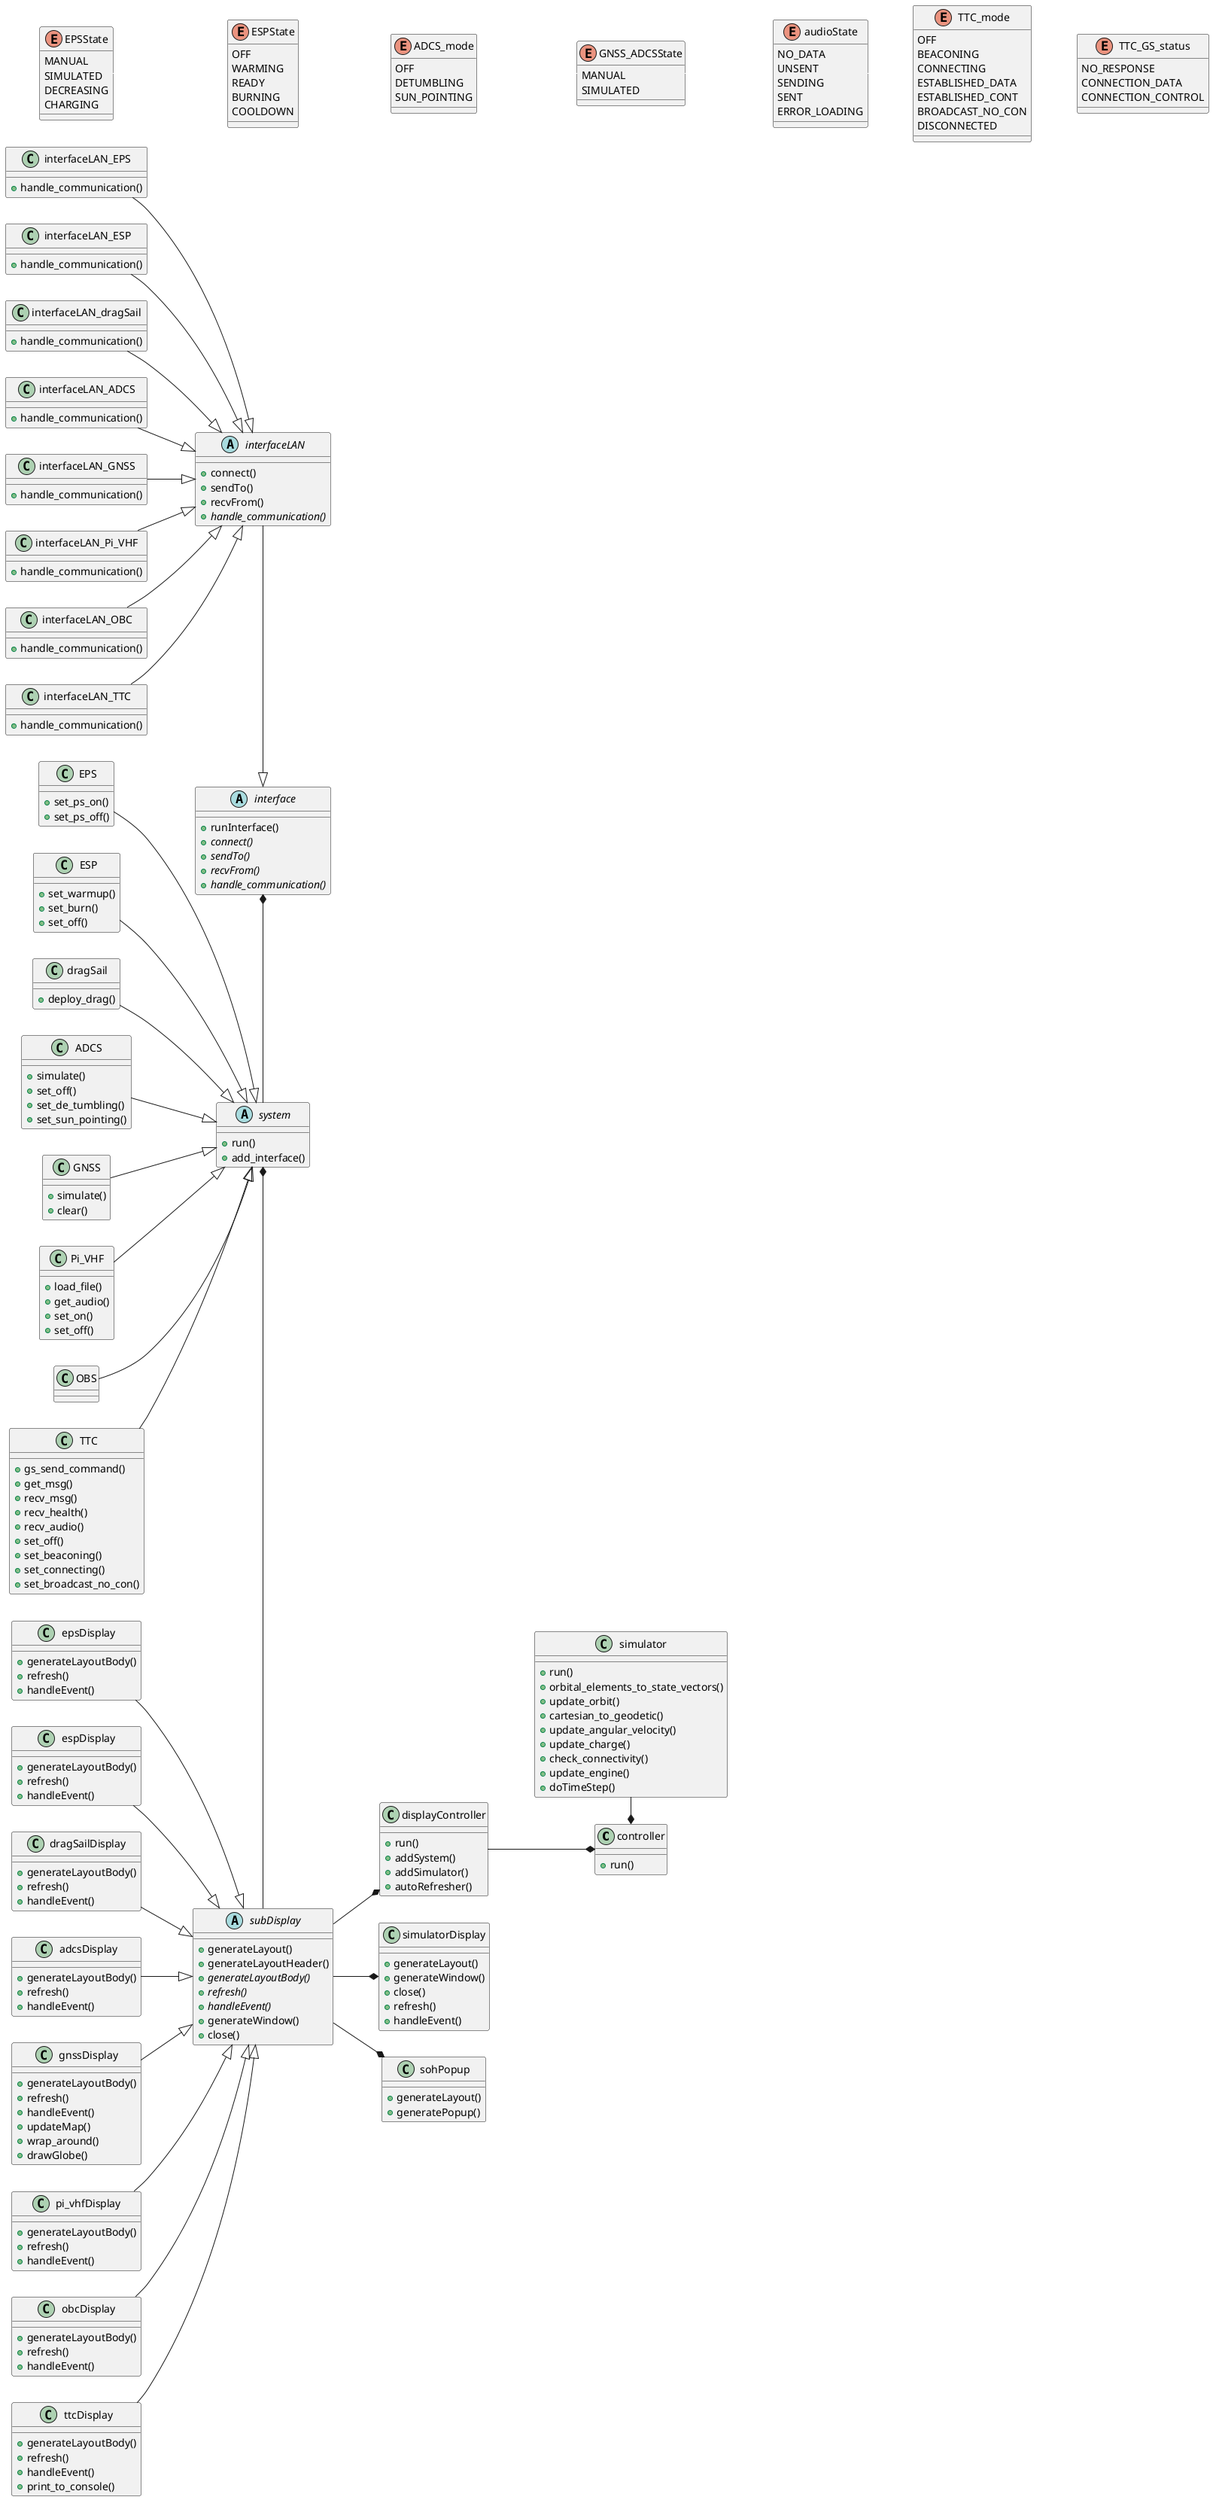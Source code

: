 @startuml
'https://plantuml.com/class-diagram

left to right direction

class controller {
+run()
}

class simulator {
+run()
+orbital_elements_to_state_vectors()
+update_orbit()
+cartesian_to_geodetic()
+update_angular_velocity()
+update_charge()
+check_connectivity()
+update_engine()
+doTimeStep()
}

abstract class system{
+run()
+add_interface()
}

class EPS {
+set_ps_on()
+set_ps_off()
}

enum EPSState{
MANUAL
SIMULATED
DECREASING
CHARGING
}

class ESP{
+set_warmup()
+set_burn()
+set_off()
}

enum ESPState {
OFF
WARMING
READY
BURNING
COOLDOWN
}

class dragSail{
+deploy_drag()
}

class ADCS {
+simulate()
+set_off()
+set_de_tumbling()
+set_sun_pointing()
}

enum ADCS_mode{
OFF
DETUMBLING
SUN_POINTING
}

class GNSS {
+simulate()
+clear()
}

enum GNSS_ADCSState {
MANUAL
SIMULATED
}

class Pi_VHF {
+load_file()
+get_audio()
+set_on()
+set_off()
}

enum audioState {
NO_DATA
UNSENT
SENDING
SENT
ERROR_LOADING
}

class OBS{}

class TTC{
+gs_send_command()
+get_msg()
+recv_msg()
+recv_health()
+recv_audio()
+set_off()
+set_beaconing()
+set_connecting()
+set_broadcast_no_con()
}

enum TTC_mode {
OFF
BEACONING
CONNECTING
ESTABLISHED_DATA
ESTABLISHED_CONT
BROADCAST_NO_CON
DISCONNECTED
}

enum TTC_GS_status {
NO_RESPONSE
CONNECTION_DATA
CONNECTION_CONTROL
}

class displayController {
+run()
+addSystem()
+addSimulator()
+autoRefresher()
}

class simulatorDisplay {
+generateLayout()
+generateWindow()
+close()
+refresh()
+handleEvent()
}

abstract class subDisplay {
+generateLayout()
+generateLayoutHeader()
+generateLayoutBody() {abstract}
+refresh() {abstract}
+handleEvent() {abstract}
+generateWindow()
+close()
}

class epsDisplay {
+generateLayoutBody()
+refresh()
+handleEvent()
}

class espDisplay {
+generateLayoutBody()
+refresh()
+handleEvent()
}

class dragSailDisplay {
+generateLayoutBody()
+refresh()
+handleEvent()
}

class adcsDisplay {
+generateLayoutBody()
+refresh()
+handleEvent()
}

class gnssDisplay {
+generateLayoutBody()
+refresh()
+handleEvent()
+updateMap()
+wrap_around()
+drawGlobe()
}

class pi_vhfDisplay {
+generateLayoutBody()
+refresh()
+handleEvent()
}

class obcDisplay {
+generateLayoutBody()
+refresh()
+handleEvent()
}

class ttcDisplay {
+generateLayoutBody()
+refresh()
+handleEvent()
+print_to_console()
}

class sohPopup {
+generateLayout()
+generatePopup()
}

abstract class interface {
+runInterface()
+connect() {abstract}
+sendTo() {abstract}
+recvFrom() {abstract}
+handle_communication() {abstract}
}

abstract class interfaceLAN {
+connect()
+sendTo()
+recvFrom()
+handle_communication() {abstract}
}

class interfaceLAN_EPS {
+handle_communication()
}

class interfaceLAN_ESP {
+handle_communication()
}

class interfaceLAN_dragSail {
+handle_communication()
}

class interfaceLAN_ADCS {
+handle_communication()
}

class interfaceLAN_GNSS {
+handle_communication()
}

class interfaceLAN_Pi_VHF {
+handle_communication()
}

class interfaceLAN_OBC {
+handle_communication()
}

class interfaceLAN_TTC {
+handle_communication()
}


interfaceLAN -right-|> interface
interfaceLAN_EPS --|> interfaceLAN
interfaceLAN_ESP --|> interfaceLAN
interfaceLAN_dragSail --|> interfaceLAN
interfaceLAN_ADCS --|> interfaceLAN
interfaceLAN_GNSS --|> interfaceLAN
interfaceLAN_Pi_VHF --|> interfaceLAN
interfaceLAN_OBC --|> interfaceLAN
interfaceLAN_TTC --|> interfaceLAN

epsDisplay --|> subDisplay
espDisplay --|> subDisplay
dragSailDisplay --|> subDisplay
adcsDisplay --|> subDisplay
gnssDisplay --|> subDisplay
pi_vhfDisplay --|> subDisplay
obcDisplay --|> subDisplay
ttcDisplay --|> subDisplay

EPS --|> system
ESP --|> system
dragSail --|> system
ADCS --|> system
GNSS --|> system
Pi_VHF --|> system
OBS --|> system
TTC --|> system

system -left-* interface
subDisplay -left-* system

simulator -right-* controller
displayController --* controller

subDisplay --* displayController
subDisplay --* simulatorDisplay
subDisplay --* sohPopup

EPSState -[#00000]- ESPState
ESPState -[#00000]- ADCS_mode
ADCS_mode -[#00000]- GNSS_ADCSState
GNSS_ADCSState -[#00000]- audioState
audioState -[#00000]- TTC_mode
TTC_mode -[#00000]- TTC_GS_status
@enduml
